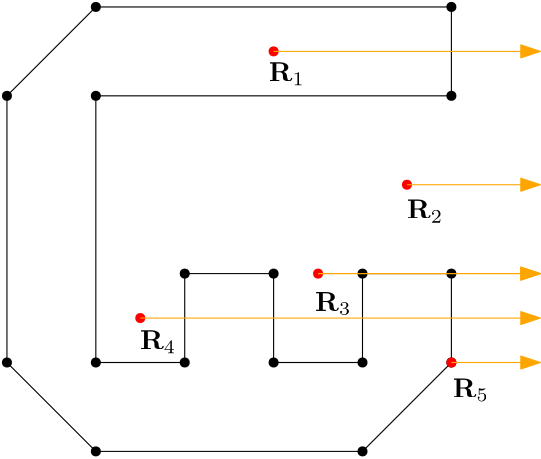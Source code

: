 <?xml version="1.0"?>
<!DOCTYPE ipe SYSTEM "ipe.dtd">
<ipe version="70206" creator="Ipe 7.2.7">
<info created="D:20191214191933" modified="D:20191216154750"/>
<ipestyle name="basic">
<symbol name="arrow/arc(spx)">
<path stroke="sym-stroke" fill="sym-stroke" pen="sym-pen">
0 0 m
-1 0.333 l
-1 -0.333 l
h
</path>
</symbol>
<symbol name="arrow/farc(spx)">
<path stroke="sym-stroke" fill="white" pen="sym-pen">
0 0 m
-1 0.333 l
-1 -0.333 l
h
</path>
</symbol>
<symbol name="arrow/ptarc(spx)">
<path stroke="sym-stroke" fill="sym-stroke" pen="sym-pen">
0 0 m
-1 0.333 l
-0.8 0 l
-1 -0.333 l
h
</path>
</symbol>
<symbol name="arrow/fptarc(spx)">
<path stroke="sym-stroke" fill="white" pen="sym-pen">
0 0 m
-1 0.333 l
-0.8 0 l
-1 -0.333 l
h
</path>
</symbol>
<symbol name="mark/circle(sx)" transformations="translations">
<path fill="sym-stroke">
0.6 0 0 0.6 0 0 e
0.4 0 0 0.4 0 0 e
</path>
</symbol>
<symbol name="mark/disk(sx)" transformations="translations">
<path fill="sym-stroke">
0.6 0 0 0.6 0 0 e
</path>
</symbol>
<symbol name="mark/fdisk(sfx)" transformations="translations">
<group>
<path fill="sym-fill">
0.5 0 0 0.5 0 0 e
</path>
<path fill="sym-stroke" fillrule="eofill">
0.6 0 0 0.6 0 0 e
0.4 0 0 0.4 0 0 e
</path>
</group>
</symbol>
<symbol name="mark/box(sx)" transformations="translations">
<path fill="sym-stroke" fillrule="eofill">
-0.6 -0.6 m
0.6 -0.6 l
0.6 0.6 l
-0.6 0.6 l
h
-0.4 -0.4 m
0.4 -0.4 l
0.4 0.4 l
-0.4 0.4 l
h
</path>
</symbol>
<symbol name="mark/square(sx)" transformations="translations">
<path fill="sym-stroke">
-0.6 -0.6 m
0.6 -0.6 l
0.6 0.6 l
-0.6 0.6 l
h
</path>
</symbol>
<symbol name="mark/fsquare(sfx)" transformations="translations">
<group>
<path fill="sym-fill">
-0.5 -0.5 m
0.5 -0.5 l
0.5 0.5 l
-0.5 0.5 l
h
</path>
<path fill="sym-stroke" fillrule="eofill">
-0.6 -0.6 m
0.6 -0.6 l
0.6 0.6 l
-0.6 0.6 l
h
-0.4 -0.4 m
0.4 -0.4 l
0.4 0.4 l
-0.4 0.4 l
h
</path>
</group>
</symbol>
<symbol name="mark/cross(sx)" transformations="translations">
<group>
<path fill="sym-stroke">
-0.43 -0.57 m
0.57 0.43 l
0.43 0.57 l
-0.57 -0.43 l
h
</path>
<path fill="sym-stroke">
-0.43 0.57 m
0.57 -0.43 l
0.43 -0.57 l
-0.57 0.43 l
h
</path>
</group>
</symbol>
<symbol name="arrow/fnormal(spx)">
<path stroke="sym-stroke" fill="white" pen="sym-pen">
0 0 m
-1 0.333 l
-1 -0.333 l
h
</path>
</symbol>
<symbol name="arrow/pointed(spx)">
<path stroke="sym-stroke" fill="sym-stroke" pen="sym-pen">
0 0 m
-1 0.333 l
-0.8 0 l
-1 -0.333 l
h
</path>
</symbol>
<symbol name="arrow/fpointed(spx)">
<path stroke="sym-stroke" fill="white" pen="sym-pen">
0 0 m
-1 0.333 l
-0.8 0 l
-1 -0.333 l
h
</path>
</symbol>
<symbol name="arrow/linear(spx)">
<path stroke="sym-stroke" pen="sym-pen">
-1 0.333 m
0 0 l
-1 -0.333 l
</path>
</symbol>
<symbol name="arrow/fdouble(spx)">
<path stroke="sym-stroke" fill="white" pen="sym-pen">
0 0 m
-1 0.333 l
-1 -0.333 l
h
-1 0 m
-2 0.333 l
-2 -0.333 l
h
</path>
</symbol>
<symbol name="arrow/double(spx)">
<path stroke="sym-stroke" fill="sym-stroke" pen="sym-pen">
0 0 m
-1 0.333 l
-1 -0.333 l
h
-1 0 m
-2 0.333 l
-2 -0.333 l
h
</path>
</symbol>
<pen name="heavier" value="0.8"/>
<pen name="fat" value="1.2"/>
<pen name="ultrafat" value="2"/>
<symbolsize name="large" value="5"/>
<symbolsize name="small" value="2"/>
<symbolsize name="tiny" value="1.1"/>
<arrowsize name="large" value="10"/>
<arrowsize name="small" value="5"/>
<arrowsize name="tiny" value="3"/>
<color name="red" value="1 0 0"/>
<color name="green" value="0 1 0"/>
<color name="blue" value="0 0 1"/>
<color name="yellow" value="1 1 0"/>
<color name="orange" value="1 0.647 0"/>
<color name="gold" value="1 0.843 0"/>
<color name="purple" value="0.627 0.125 0.941"/>
<color name="gray" value="0.745"/>
<color name="brown" value="0.647 0.165 0.165"/>
<color name="navy" value="0 0 0.502"/>
<color name="pink" value="1 0.753 0.796"/>
<color name="seagreen" value="0.18 0.545 0.341"/>
<color name="turquoise" value="0.251 0.878 0.816"/>
<color name="violet" value="0.933 0.51 0.933"/>
<color name="darkblue" value="0 0 0.545"/>
<color name="darkcyan" value="0 0.545 0.545"/>
<color name="darkgray" value="0.663"/>
<color name="darkgreen" value="0 0.392 0"/>
<color name="darkmagenta" value="0.545 0 0.545"/>
<color name="darkorange" value="1 0.549 0"/>
<color name="darkred" value="0.545 0 0"/>
<color name="lightblue" value="0.678 0.847 0.902"/>
<color name="lightcyan" value="0.878 1 1"/>
<color name="lightgray" value="0.827"/>
<color name="lightgreen" value="0.565 0.933 0.565"/>
<color name="lightyellow" value="1 1 0.878"/>
<dashstyle name="dashed" value="[4] 0"/>
<dashstyle name="dotted" value="[1 3] 0"/>
<dashstyle name="dash dotted" value="[4 2 1 2] 0"/>
<dashstyle name="dash dot dotted" value="[4 2 1 2 1 2] 0"/>
<textsize name="large" value="\large"/>
<textsize name="Large" value="\Large"/>
<textsize name="LARGE" value="\LARGE"/>
<textsize name="huge" value="\huge"/>
<textsize name="Huge" value="\Huge"/>
<textsize name="small" value="\small"/>
<textsize name="footnote" value="\footnotesize"/>
<textsize name="tiny" value="\tiny"/>
<textstyle name="center" begin="\begin{center}" end="\end{center}"/>
<textstyle name="itemize" begin="\begin{itemize}" end="\end{itemize}"/>
<textstyle name="item" begin="\begin{itemize}\item{}" end="\end{itemize}"/>
<gridsize name="4 pts" value="4"/>
<gridsize name="8 pts (~3 mm)" value="8"/>
<gridsize name="16 pts (~6 mm)" value="16"/>
<gridsize name="32 pts (~12 mm)" value="32"/>
<gridsize name="10 pts (~3.5 mm)" value="10"/>
<gridsize name="20 pts (~7 mm)" value="20"/>
<gridsize name="14 pts (~5 mm)" value="14"/>
<gridsize name="28 pts (~10 mm)" value="28"/>
<gridsize name="56 pts (~20 mm)" value="56"/>
<anglesize name="90 deg" value="90"/>
<anglesize name="60 deg" value="60"/>
<anglesize name="45 deg" value="45"/>
<anglesize name="30 deg" value="30"/>
<anglesize name="22.5 deg" value="22.5"/>
<opacity name="10%" value="0.1"/>
<opacity name="30%" value="0.3"/>
<opacity name="50%" value="0.5"/>
<opacity name="75%" value="0.75"/>
<tiling name="falling" angle="-60" step="4" width="1"/>
<tiling name="rising" angle="30" step="4" width="1"/>
</ipestyle>
<page>
<layer name="vertices"/>
<layer name="polygon"/>
<layer name="origins"/>
<layer name="rays"/>
<layer name="labels"/>
<view layers="vertices polygon origins rays labels" active="rays"/>
<use layer="vertices" name="mark/disk(sx)" pos="64 768" size="normal" stroke="black"/>
<use name="mark/disk(sx)" pos="96 800" size="normal" stroke="black"/>
<use name="mark/disk(sx)" pos="64 672" size="normal" stroke="black"/>
<use name="mark/disk(sx)" pos="96 640" size="normal" stroke="black"/>
<use name="mark/disk(sx)" pos="96 768" size="normal" stroke="black"/>
<use name="mark/disk(sx)" pos="96 672" size="normal" stroke="black"/>
<use name="mark/disk(sx)" pos="128 672" size="normal" stroke="black"/>
<use name="mark/disk(sx)" pos="128 704" size="normal" stroke="black"/>
<use name="mark/disk(sx)" pos="160 704" size="normal" stroke="black"/>
<use name="mark/disk(sx)" pos="160 672" size="normal" stroke="black"/>
<use name="mark/disk(sx)" pos="192 672" size="normal" stroke="black"/>
<use name="mark/disk(sx)" pos="192 704" size="normal" stroke="black"/>
<use name="mark/disk(sx)" pos="224 704" size="normal" stroke="black"/>
<use name="mark/disk(sx)" pos="224 672" size="normal" stroke="black"/>
<use name="mark/disk(sx)" pos="192 640" size="normal" stroke="black"/>
<use name="mark/disk(sx)" pos="224 800" size="normal" stroke="black"/>
<use name="mark/disk(sx)" pos="224 768" size="normal" stroke="black"/>
<path layer="polygon" stroke="black">
224 768 m
224 800 l
96 800 l
64 768 l
64 672 l
96 640 l
192 640 l
224 672 l
224 704 l
192 704 l
192 672 l
160 672 l
160 704 l
128 704 l
128 672 l
96 672 l
96 768 l
224 768 l
</path>
<use layer="origins" matrix="1 0 0 1 -16 0" name="mark/disk(sx)" pos="176 784" size="normal" stroke="red"/>
<use matrix="1 0 0 1 -64 0" name="mark/disk(sx)" pos="176 688" size="normal" stroke="red"/>
<use name="mark/disk(sx)" pos="208 736" size="normal" stroke="red"/>
<use matrix="1 0 0 1 32 0" name="mark/disk(sx)" pos="144 704" size="normal" stroke="red"/>
<path layer="rays" stroke="orange" arrow="normal/normal">
160 784 m
256 784 l
</path>
<path stroke="orange" arrow="normal/normal">
208 736 m
256 736 l
</path>
<use layer="origins" name="mark/disk(sx)" pos="224 672" size="normal" stroke="red"/>
<path layer="rays" stroke="orange" arrow="normal/normal">
224 672 m
256 672 l
</path>
<text layer="labels" matrix="1 0 0 1 -1.79766 21.2723" transformations="translations" pos="160 752" stroke="black" type="label" width="13.062" height="6.84" depth="1.49" valign="baseline" style="math">\mathbf{R}_1</text>
<text matrix="1 0 0 1 47.9376 -28.1634" transformations="translations" pos="160 752" stroke="black" type="label" width="13.062" height="6.84" depth="1.49" valign="baseline" style="math">\mathbf{R}_2</text>
<text matrix="1 0 0 1 14.9224 -61.4201" transformations="translations" pos="160 752" stroke="black" type="label" width="13.062" height="6.84" depth="1.49" valign="baseline" style="math">\mathbf{R}_3</text>
<text matrix="1 0 0 1 64.4161 -92.5795" transformations="translations" pos="160 752" stroke="black" type="label" width="13.062" height="6.84" depth="1.49" valign="baseline" style="math">\mathbf{R}_5</text>
<text matrix="1 0 0 1 -48.1206 -75.2021" transformations="translations" pos="160 752" stroke="black" type="label" width="13.062" height="6.84" depth="1.49" valign="baseline" style="math">\mathbf{R}_4</text>
<path layer="polygon" stroke="orange" arrow="normal/normal">
176 704 m
256 704 l
</path>
<path layer="rays" stroke="orange" arrow="normal/normal">
176 704 m
256 704 l
</path>
<path stroke="orange" arrow="normal/normal">
112 688 m
256 688 l
</path>
</page>
</ipe>
